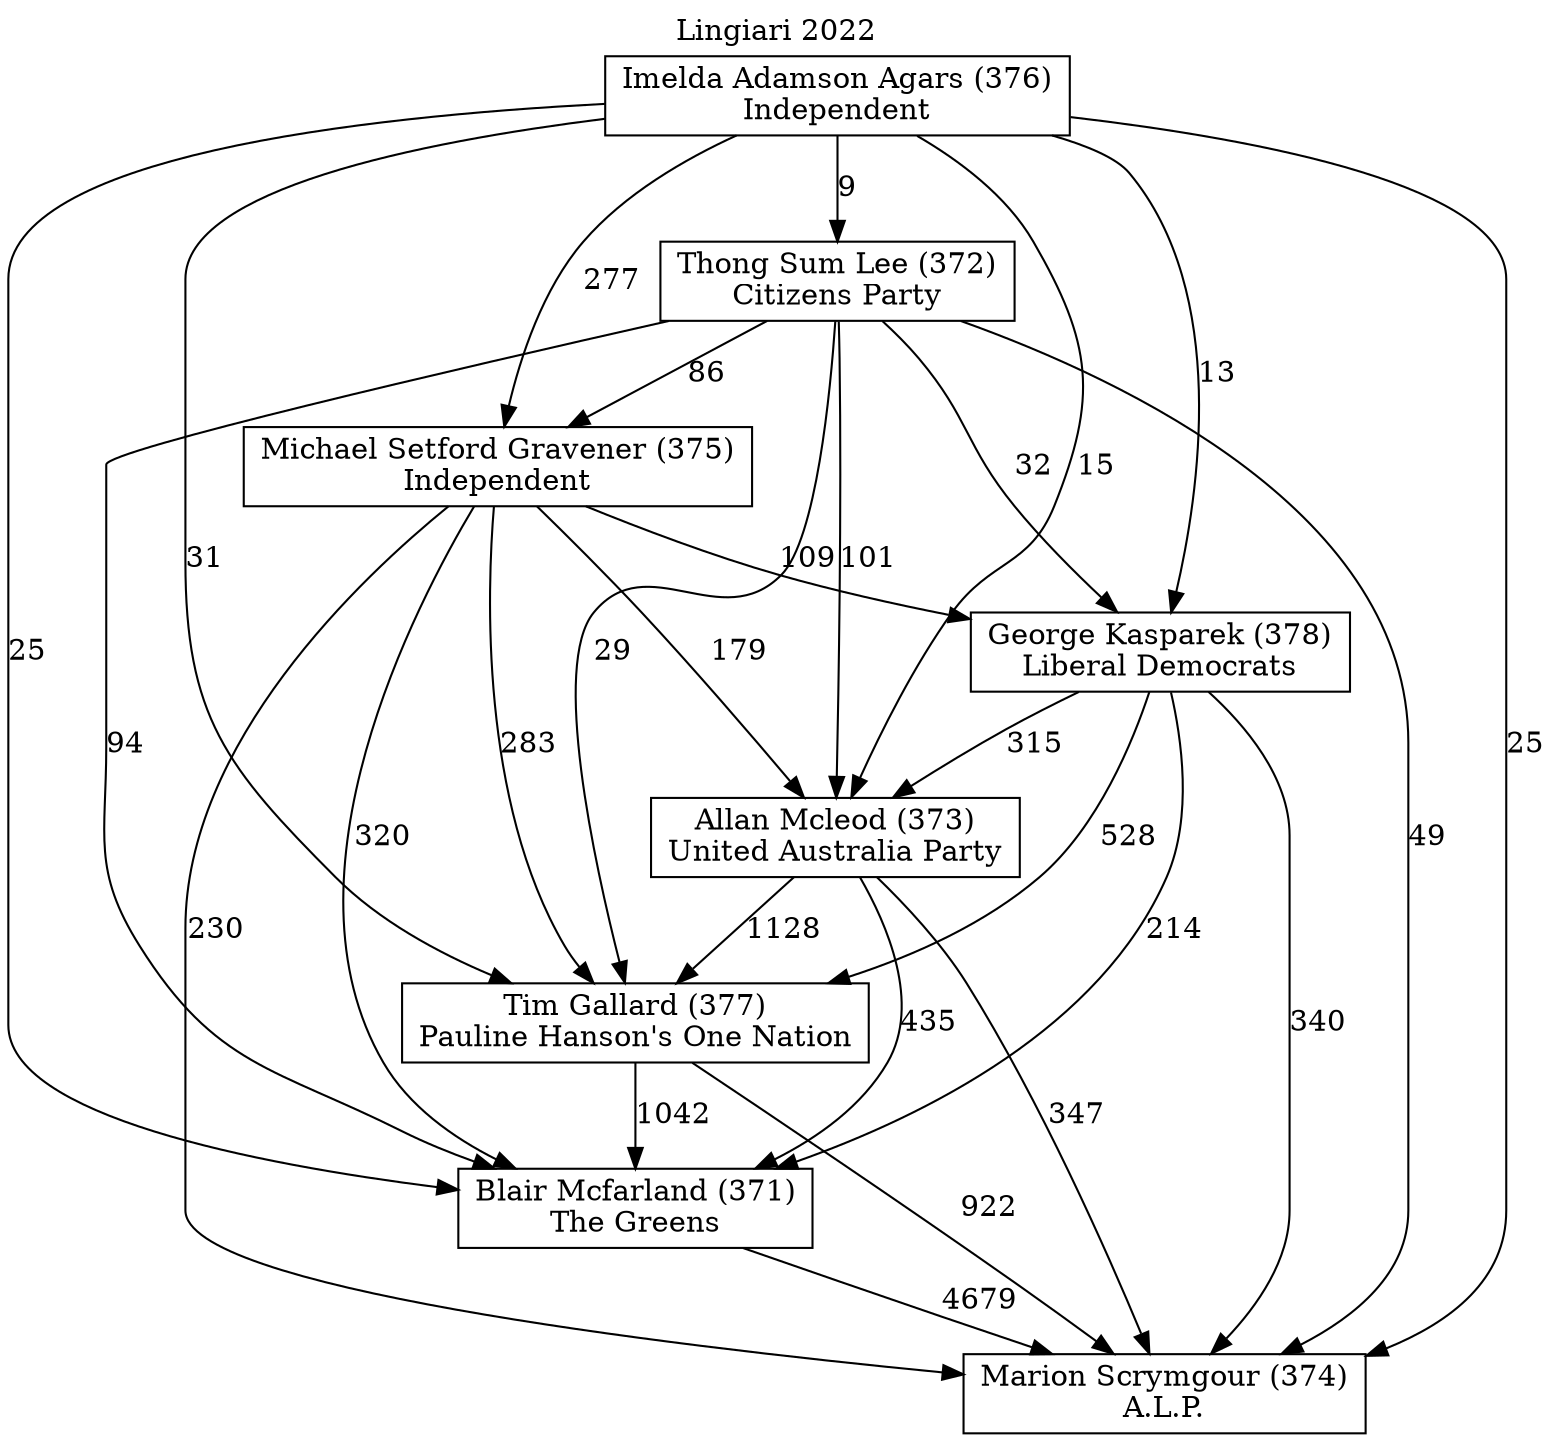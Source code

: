 // House preference flow
digraph "Marion Scrymgour (374)_Lingiari_2022" {
	graph [label="Lingiari 2022" labelloc=t mclimit=10]
	node [shape=box]
	"Allan Mcleod (373)" [label="Allan Mcleod (373)
United Australia Party"]
	"Marion Scrymgour (374)" [label="Marion Scrymgour (374)
A.L.P."]
	"Michael Setford Gravener (375)" [label="Michael Setford Gravener (375)
Independent"]
	"Thong Sum Lee (372)" [label="Thong Sum Lee (372)
Citizens Party"]
	"Tim Gallard (377)" [label="Tim Gallard (377)
Pauline Hanson's One Nation"]
	"George Kasparek (378)" [label="George Kasparek (378)
Liberal Democrats"]
	"Blair Mcfarland (371)" [label="Blair Mcfarland (371)
The Greens"]
	"Imelda Adamson Agars (376)" [label="Imelda Adamson Agars (376)
Independent"]
	"Michael Setford Gravener (375)" -> "George Kasparek (378)" [label=109]
	"Imelda Adamson Agars (376)" -> "Blair Mcfarland (371)" [label=25]
	"Imelda Adamson Agars (376)" -> "Allan Mcleod (373)" [label=15]
	"Allan Mcleod (373)" -> "Blair Mcfarland (371)" [label=435]
	"George Kasparek (378)" -> "Marion Scrymgour (374)" [label=340]
	"Imelda Adamson Agars (376)" -> "Marion Scrymgour (374)" [label=25]
	"Imelda Adamson Agars (376)" -> "George Kasparek (378)" [label=13]
	"Allan Mcleod (373)" -> "Tim Gallard (377)" [label=1128]
	"Tim Gallard (377)" -> "Marion Scrymgour (374)" [label=922]
	"Imelda Adamson Agars (376)" -> "Tim Gallard (377)" [label=31]
	"Michael Setford Gravener (375)" -> "Blair Mcfarland (371)" [label=320]
	"Tim Gallard (377)" -> "Blair Mcfarland (371)" [label=1042]
	"Thong Sum Lee (372)" -> "Blair Mcfarland (371)" [label=94]
	"George Kasparek (378)" -> "Blair Mcfarland (371)" [label=214]
	"George Kasparek (378)" -> "Allan Mcleod (373)" [label=315]
	"Blair Mcfarland (371)" -> "Marion Scrymgour (374)" [label=4679]
	"Imelda Adamson Agars (376)" -> "Michael Setford Gravener (375)" [label=277]
	"Michael Setford Gravener (375)" -> "Tim Gallard (377)" [label=283]
	"Thong Sum Lee (372)" -> "Michael Setford Gravener (375)" [label=86]
	"Imelda Adamson Agars (376)" -> "Thong Sum Lee (372)" [label=9]
	"Thong Sum Lee (372)" -> "Marion Scrymgour (374)" [label=49]
	"Allan Mcleod (373)" -> "Marion Scrymgour (374)" [label=347]
	"Thong Sum Lee (372)" -> "George Kasparek (378)" [label=32]
	"Thong Sum Lee (372)" -> "Allan Mcleod (373)" [label=101]
	"Thong Sum Lee (372)" -> "Tim Gallard (377)" [label=29]
	"Michael Setford Gravener (375)" -> "Allan Mcleod (373)" [label=179]
	"George Kasparek (378)" -> "Tim Gallard (377)" [label=528]
	"Michael Setford Gravener (375)" -> "Marion Scrymgour (374)" [label=230]
}
